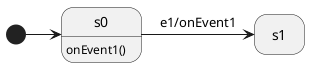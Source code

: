 @startuml
hide empty description
[*] -right-> s0
s0 -right-> s1 : e1/onEvent1
s0: onEvent1()
@enduml

